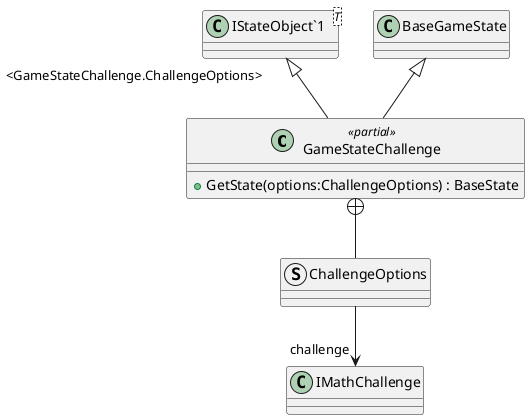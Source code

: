 @startuml
class GameStateChallenge <<partial>> {
    + GetState(options:ChallengeOptions) : BaseState
}
class "IStateObject`1"<T> {
}
struct ChallengeOptions {
}
BaseGameState <|-- GameStateChallenge
"IStateObject`1" "<GameStateChallenge.ChallengeOptions>" <|-- GameStateChallenge
GameStateChallenge +-- ChallengeOptions
ChallengeOptions --> "challenge" IMathChallenge
@enduml
